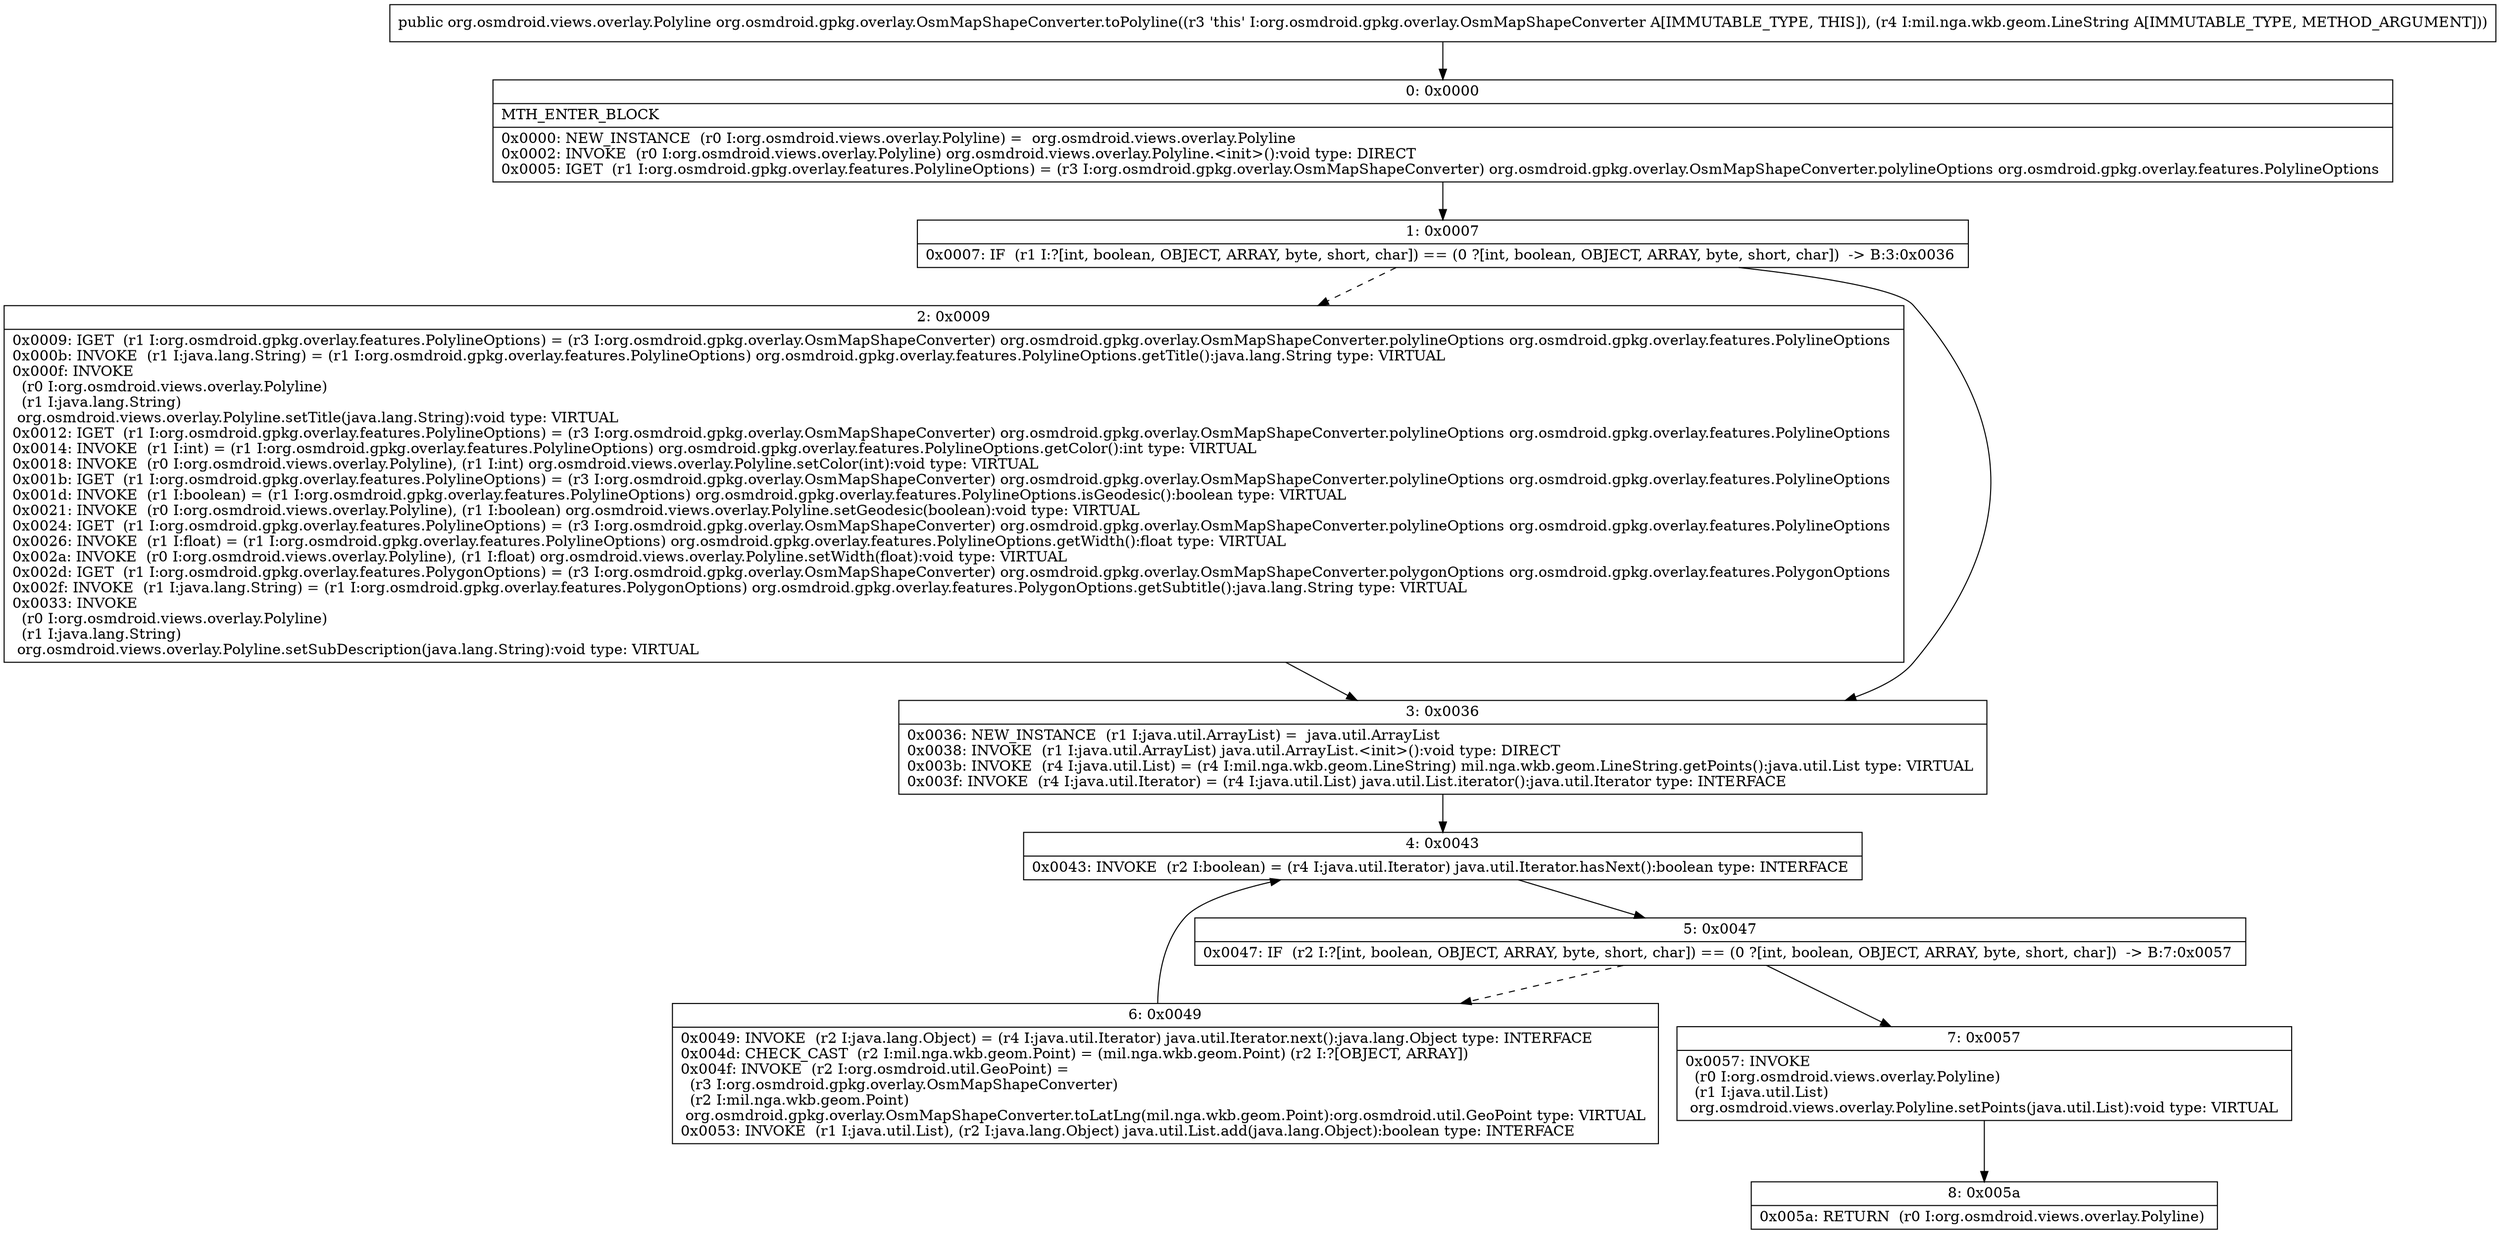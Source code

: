 digraph "CFG fororg.osmdroid.gpkg.overlay.OsmMapShapeConverter.toPolyline(Lmil\/nga\/wkb\/geom\/LineString;)Lorg\/osmdroid\/views\/overlay\/Polyline;" {
Node_0 [shape=record,label="{0\:\ 0x0000|MTH_ENTER_BLOCK\l|0x0000: NEW_INSTANCE  (r0 I:org.osmdroid.views.overlay.Polyline) =  org.osmdroid.views.overlay.Polyline \l0x0002: INVOKE  (r0 I:org.osmdroid.views.overlay.Polyline) org.osmdroid.views.overlay.Polyline.\<init\>():void type: DIRECT \l0x0005: IGET  (r1 I:org.osmdroid.gpkg.overlay.features.PolylineOptions) = (r3 I:org.osmdroid.gpkg.overlay.OsmMapShapeConverter) org.osmdroid.gpkg.overlay.OsmMapShapeConverter.polylineOptions org.osmdroid.gpkg.overlay.features.PolylineOptions \l}"];
Node_1 [shape=record,label="{1\:\ 0x0007|0x0007: IF  (r1 I:?[int, boolean, OBJECT, ARRAY, byte, short, char]) == (0 ?[int, boolean, OBJECT, ARRAY, byte, short, char])  \-\> B:3:0x0036 \l}"];
Node_2 [shape=record,label="{2\:\ 0x0009|0x0009: IGET  (r1 I:org.osmdroid.gpkg.overlay.features.PolylineOptions) = (r3 I:org.osmdroid.gpkg.overlay.OsmMapShapeConverter) org.osmdroid.gpkg.overlay.OsmMapShapeConverter.polylineOptions org.osmdroid.gpkg.overlay.features.PolylineOptions \l0x000b: INVOKE  (r1 I:java.lang.String) = (r1 I:org.osmdroid.gpkg.overlay.features.PolylineOptions) org.osmdroid.gpkg.overlay.features.PolylineOptions.getTitle():java.lang.String type: VIRTUAL \l0x000f: INVOKE  \l  (r0 I:org.osmdroid.views.overlay.Polyline)\l  (r1 I:java.lang.String)\l org.osmdroid.views.overlay.Polyline.setTitle(java.lang.String):void type: VIRTUAL \l0x0012: IGET  (r1 I:org.osmdroid.gpkg.overlay.features.PolylineOptions) = (r3 I:org.osmdroid.gpkg.overlay.OsmMapShapeConverter) org.osmdroid.gpkg.overlay.OsmMapShapeConverter.polylineOptions org.osmdroid.gpkg.overlay.features.PolylineOptions \l0x0014: INVOKE  (r1 I:int) = (r1 I:org.osmdroid.gpkg.overlay.features.PolylineOptions) org.osmdroid.gpkg.overlay.features.PolylineOptions.getColor():int type: VIRTUAL \l0x0018: INVOKE  (r0 I:org.osmdroid.views.overlay.Polyline), (r1 I:int) org.osmdroid.views.overlay.Polyline.setColor(int):void type: VIRTUAL \l0x001b: IGET  (r1 I:org.osmdroid.gpkg.overlay.features.PolylineOptions) = (r3 I:org.osmdroid.gpkg.overlay.OsmMapShapeConverter) org.osmdroid.gpkg.overlay.OsmMapShapeConverter.polylineOptions org.osmdroid.gpkg.overlay.features.PolylineOptions \l0x001d: INVOKE  (r1 I:boolean) = (r1 I:org.osmdroid.gpkg.overlay.features.PolylineOptions) org.osmdroid.gpkg.overlay.features.PolylineOptions.isGeodesic():boolean type: VIRTUAL \l0x0021: INVOKE  (r0 I:org.osmdroid.views.overlay.Polyline), (r1 I:boolean) org.osmdroid.views.overlay.Polyline.setGeodesic(boolean):void type: VIRTUAL \l0x0024: IGET  (r1 I:org.osmdroid.gpkg.overlay.features.PolylineOptions) = (r3 I:org.osmdroid.gpkg.overlay.OsmMapShapeConverter) org.osmdroid.gpkg.overlay.OsmMapShapeConverter.polylineOptions org.osmdroid.gpkg.overlay.features.PolylineOptions \l0x0026: INVOKE  (r1 I:float) = (r1 I:org.osmdroid.gpkg.overlay.features.PolylineOptions) org.osmdroid.gpkg.overlay.features.PolylineOptions.getWidth():float type: VIRTUAL \l0x002a: INVOKE  (r0 I:org.osmdroid.views.overlay.Polyline), (r1 I:float) org.osmdroid.views.overlay.Polyline.setWidth(float):void type: VIRTUAL \l0x002d: IGET  (r1 I:org.osmdroid.gpkg.overlay.features.PolygonOptions) = (r3 I:org.osmdroid.gpkg.overlay.OsmMapShapeConverter) org.osmdroid.gpkg.overlay.OsmMapShapeConverter.polygonOptions org.osmdroid.gpkg.overlay.features.PolygonOptions \l0x002f: INVOKE  (r1 I:java.lang.String) = (r1 I:org.osmdroid.gpkg.overlay.features.PolygonOptions) org.osmdroid.gpkg.overlay.features.PolygonOptions.getSubtitle():java.lang.String type: VIRTUAL \l0x0033: INVOKE  \l  (r0 I:org.osmdroid.views.overlay.Polyline)\l  (r1 I:java.lang.String)\l org.osmdroid.views.overlay.Polyline.setSubDescription(java.lang.String):void type: VIRTUAL \l}"];
Node_3 [shape=record,label="{3\:\ 0x0036|0x0036: NEW_INSTANCE  (r1 I:java.util.ArrayList) =  java.util.ArrayList \l0x0038: INVOKE  (r1 I:java.util.ArrayList) java.util.ArrayList.\<init\>():void type: DIRECT \l0x003b: INVOKE  (r4 I:java.util.List) = (r4 I:mil.nga.wkb.geom.LineString) mil.nga.wkb.geom.LineString.getPoints():java.util.List type: VIRTUAL \l0x003f: INVOKE  (r4 I:java.util.Iterator) = (r4 I:java.util.List) java.util.List.iterator():java.util.Iterator type: INTERFACE \l}"];
Node_4 [shape=record,label="{4\:\ 0x0043|0x0043: INVOKE  (r2 I:boolean) = (r4 I:java.util.Iterator) java.util.Iterator.hasNext():boolean type: INTERFACE \l}"];
Node_5 [shape=record,label="{5\:\ 0x0047|0x0047: IF  (r2 I:?[int, boolean, OBJECT, ARRAY, byte, short, char]) == (0 ?[int, boolean, OBJECT, ARRAY, byte, short, char])  \-\> B:7:0x0057 \l}"];
Node_6 [shape=record,label="{6\:\ 0x0049|0x0049: INVOKE  (r2 I:java.lang.Object) = (r4 I:java.util.Iterator) java.util.Iterator.next():java.lang.Object type: INTERFACE \l0x004d: CHECK_CAST  (r2 I:mil.nga.wkb.geom.Point) = (mil.nga.wkb.geom.Point) (r2 I:?[OBJECT, ARRAY]) \l0x004f: INVOKE  (r2 I:org.osmdroid.util.GeoPoint) = \l  (r3 I:org.osmdroid.gpkg.overlay.OsmMapShapeConverter)\l  (r2 I:mil.nga.wkb.geom.Point)\l org.osmdroid.gpkg.overlay.OsmMapShapeConverter.toLatLng(mil.nga.wkb.geom.Point):org.osmdroid.util.GeoPoint type: VIRTUAL \l0x0053: INVOKE  (r1 I:java.util.List), (r2 I:java.lang.Object) java.util.List.add(java.lang.Object):boolean type: INTERFACE \l}"];
Node_7 [shape=record,label="{7\:\ 0x0057|0x0057: INVOKE  \l  (r0 I:org.osmdroid.views.overlay.Polyline)\l  (r1 I:java.util.List)\l org.osmdroid.views.overlay.Polyline.setPoints(java.util.List):void type: VIRTUAL \l}"];
Node_8 [shape=record,label="{8\:\ 0x005a|0x005a: RETURN  (r0 I:org.osmdroid.views.overlay.Polyline) \l}"];
MethodNode[shape=record,label="{public org.osmdroid.views.overlay.Polyline org.osmdroid.gpkg.overlay.OsmMapShapeConverter.toPolyline((r3 'this' I:org.osmdroid.gpkg.overlay.OsmMapShapeConverter A[IMMUTABLE_TYPE, THIS]), (r4 I:mil.nga.wkb.geom.LineString A[IMMUTABLE_TYPE, METHOD_ARGUMENT])) }"];
MethodNode -> Node_0;
Node_0 -> Node_1;
Node_1 -> Node_2[style=dashed];
Node_1 -> Node_3;
Node_2 -> Node_3;
Node_3 -> Node_4;
Node_4 -> Node_5;
Node_5 -> Node_6[style=dashed];
Node_5 -> Node_7;
Node_6 -> Node_4;
Node_7 -> Node_8;
}

